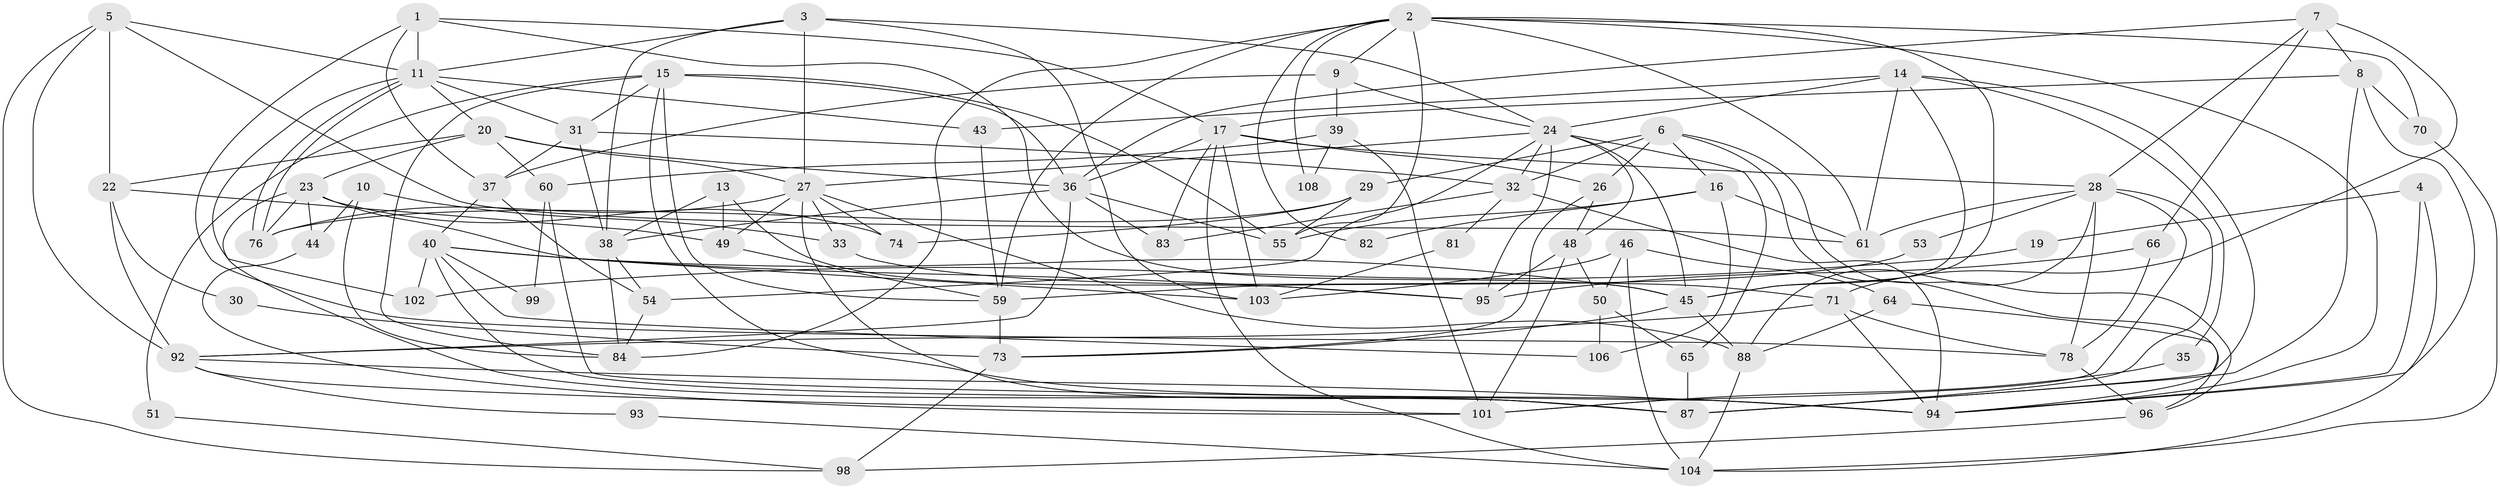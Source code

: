 // Generated by graph-tools (version 1.1) at 2025/24/03/03/25 07:24:03]
// undirected, 77 vertices, 183 edges
graph export_dot {
graph [start="1"]
  node [color=gray90,style=filled];
  1 [super="+12"];
  2 [super="+58"];
  3;
  4;
  5 [super="+100"];
  6 [super="+34"];
  7 [super="+69"];
  8 [super="+18"];
  9;
  10;
  11 [super="+47"];
  13;
  14 [super="+90"];
  15 [super="+42"];
  16 [super="+21"];
  17 [super="+41"];
  19;
  20 [super="+72"];
  22 [super="+25"];
  23 [super="+86"];
  24 [super="+68"];
  26;
  27 [super="+63"];
  28 [super="+56"];
  29;
  30;
  31 [super="+52"];
  32 [super="+67"];
  33;
  35;
  36 [super="+75"];
  37 [super="+89"];
  38;
  39;
  40 [super="+57"];
  43;
  44;
  45 [super="+62"];
  46;
  48 [super="+109"];
  49 [super="+77"];
  50 [super="+79"];
  51;
  53;
  54;
  55;
  59 [super="+80"];
  60;
  61;
  64;
  65;
  66;
  70;
  71;
  73 [super="+85"];
  74;
  76;
  78 [super="+91"];
  81;
  82;
  83;
  84 [super="+110"];
  87 [super="+107"];
  88;
  92 [super="+97"];
  93;
  94;
  95;
  96;
  98;
  99;
  101;
  102;
  103 [super="+105"];
  104;
  106;
  108;
  1 -- 78;
  1 -- 37;
  1 -- 11;
  1 -- 45;
  1 -- 17;
  2 -- 61;
  2 -- 9;
  2 -- 82;
  2 -- 70;
  2 -- 108;
  2 -- 45 [weight=2];
  2 -- 55;
  2 -- 59;
  2 -- 94;
  2 -- 84;
  3 -- 27;
  3 -- 38;
  3 -- 24;
  3 -- 11;
  3 -- 103;
  4 -- 94;
  4 -- 104;
  4 -- 19;
  5 -- 11;
  5 -- 98;
  5 -- 22;
  5 -- 92;
  5 -- 61;
  6 -- 29;
  6 -- 16;
  6 -- 32;
  6 -- 96;
  6 -- 94;
  6 -- 26;
  7 -- 71;
  7 -- 8;
  7 -- 28;
  7 -- 66;
  7 -- 36;
  8 -- 17;
  8 -- 70;
  8 -- 87;
  8 -- 94;
  9 -- 24;
  9 -- 37;
  9 -- 39;
  10 -- 44;
  10 -- 84;
  10 -- 33;
  11 -- 76;
  11 -- 76;
  11 -- 43;
  11 -- 20;
  11 -- 102;
  11 -- 31;
  13 -- 95;
  13 -- 38;
  13 -- 49;
  14 -- 87;
  14 -- 24;
  14 -- 35;
  14 -- 61;
  14 -- 43;
  14 -- 45;
  15 -- 55;
  15 -- 31;
  15 -- 51;
  15 -- 36;
  15 -- 59;
  15 -- 94;
  15 -- 84;
  16 -- 82;
  16 -- 55;
  16 -- 106;
  16 -- 61;
  17 -- 104;
  17 -- 83;
  17 -- 36;
  17 -- 26;
  17 -- 103 [weight=2];
  17 -- 28;
  19 -- 102;
  20 -- 36;
  20 -- 22;
  20 -- 60;
  20 -- 23;
  20 -- 27;
  22 -- 49;
  22 -- 92;
  22 -- 30;
  23 -- 76;
  23 -- 103;
  23 -- 87;
  23 -- 74;
  23 -- 44;
  24 -- 48;
  24 -- 65;
  24 -- 54;
  24 -- 27;
  24 -- 95;
  24 -- 32;
  24 -- 45;
  26 -- 73;
  26 -- 48;
  27 -- 87;
  27 -- 88;
  27 -- 33;
  27 -- 49;
  27 -- 74;
  27 -- 76;
  28 -- 88;
  28 -- 53;
  28 -- 101;
  28 -- 87;
  28 -- 61;
  28 -- 78;
  29 -- 76;
  29 -- 55;
  29 -- 74;
  30 -- 73;
  31 -- 38;
  31 -- 37;
  31 -- 32;
  32 -- 83;
  32 -- 81;
  32 -- 94;
  33 -- 71;
  35 -- 101;
  36 -- 83;
  36 -- 38;
  36 -- 55;
  36 -- 92;
  37 -- 54;
  37 -- 40;
  38 -- 54;
  38 -- 84;
  39 -- 60;
  39 -- 101;
  39 -- 108;
  40 -- 95;
  40 -- 87;
  40 -- 99 [weight=2];
  40 -- 102;
  40 -- 106;
  40 -- 45;
  43 -- 59;
  44 -- 101;
  45 -- 88;
  45 -- 73;
  46 -- 64;
  46 -- 104;
  46 -- 50;
  46 -- 103;
  48 -- 101;
  48 -- 95;
  48 -- 50;
  49 -- 59;
  50 -- 65;
  50 -- 106;
  51 -- 98;
  53 -- 59;
  54 -- 84;
  59 -- 73;
  60 -- 94;
  60 -- 99;
  64 -- 96;
  64 -- 88;
  65 -- 87;
  66 -- 95;
  66 -- 78;
  70 -- 104;
  71 -- 94;
  71 -- 92;
  71 -- 78;
  73 -- 98;
  78 -- 96;
  81 -- 103;
  88 -- 104;
  92 -- 94;
  92 -- 93;
  92 -- 101;
  93 -- 104;
  96 -- 98;
}

